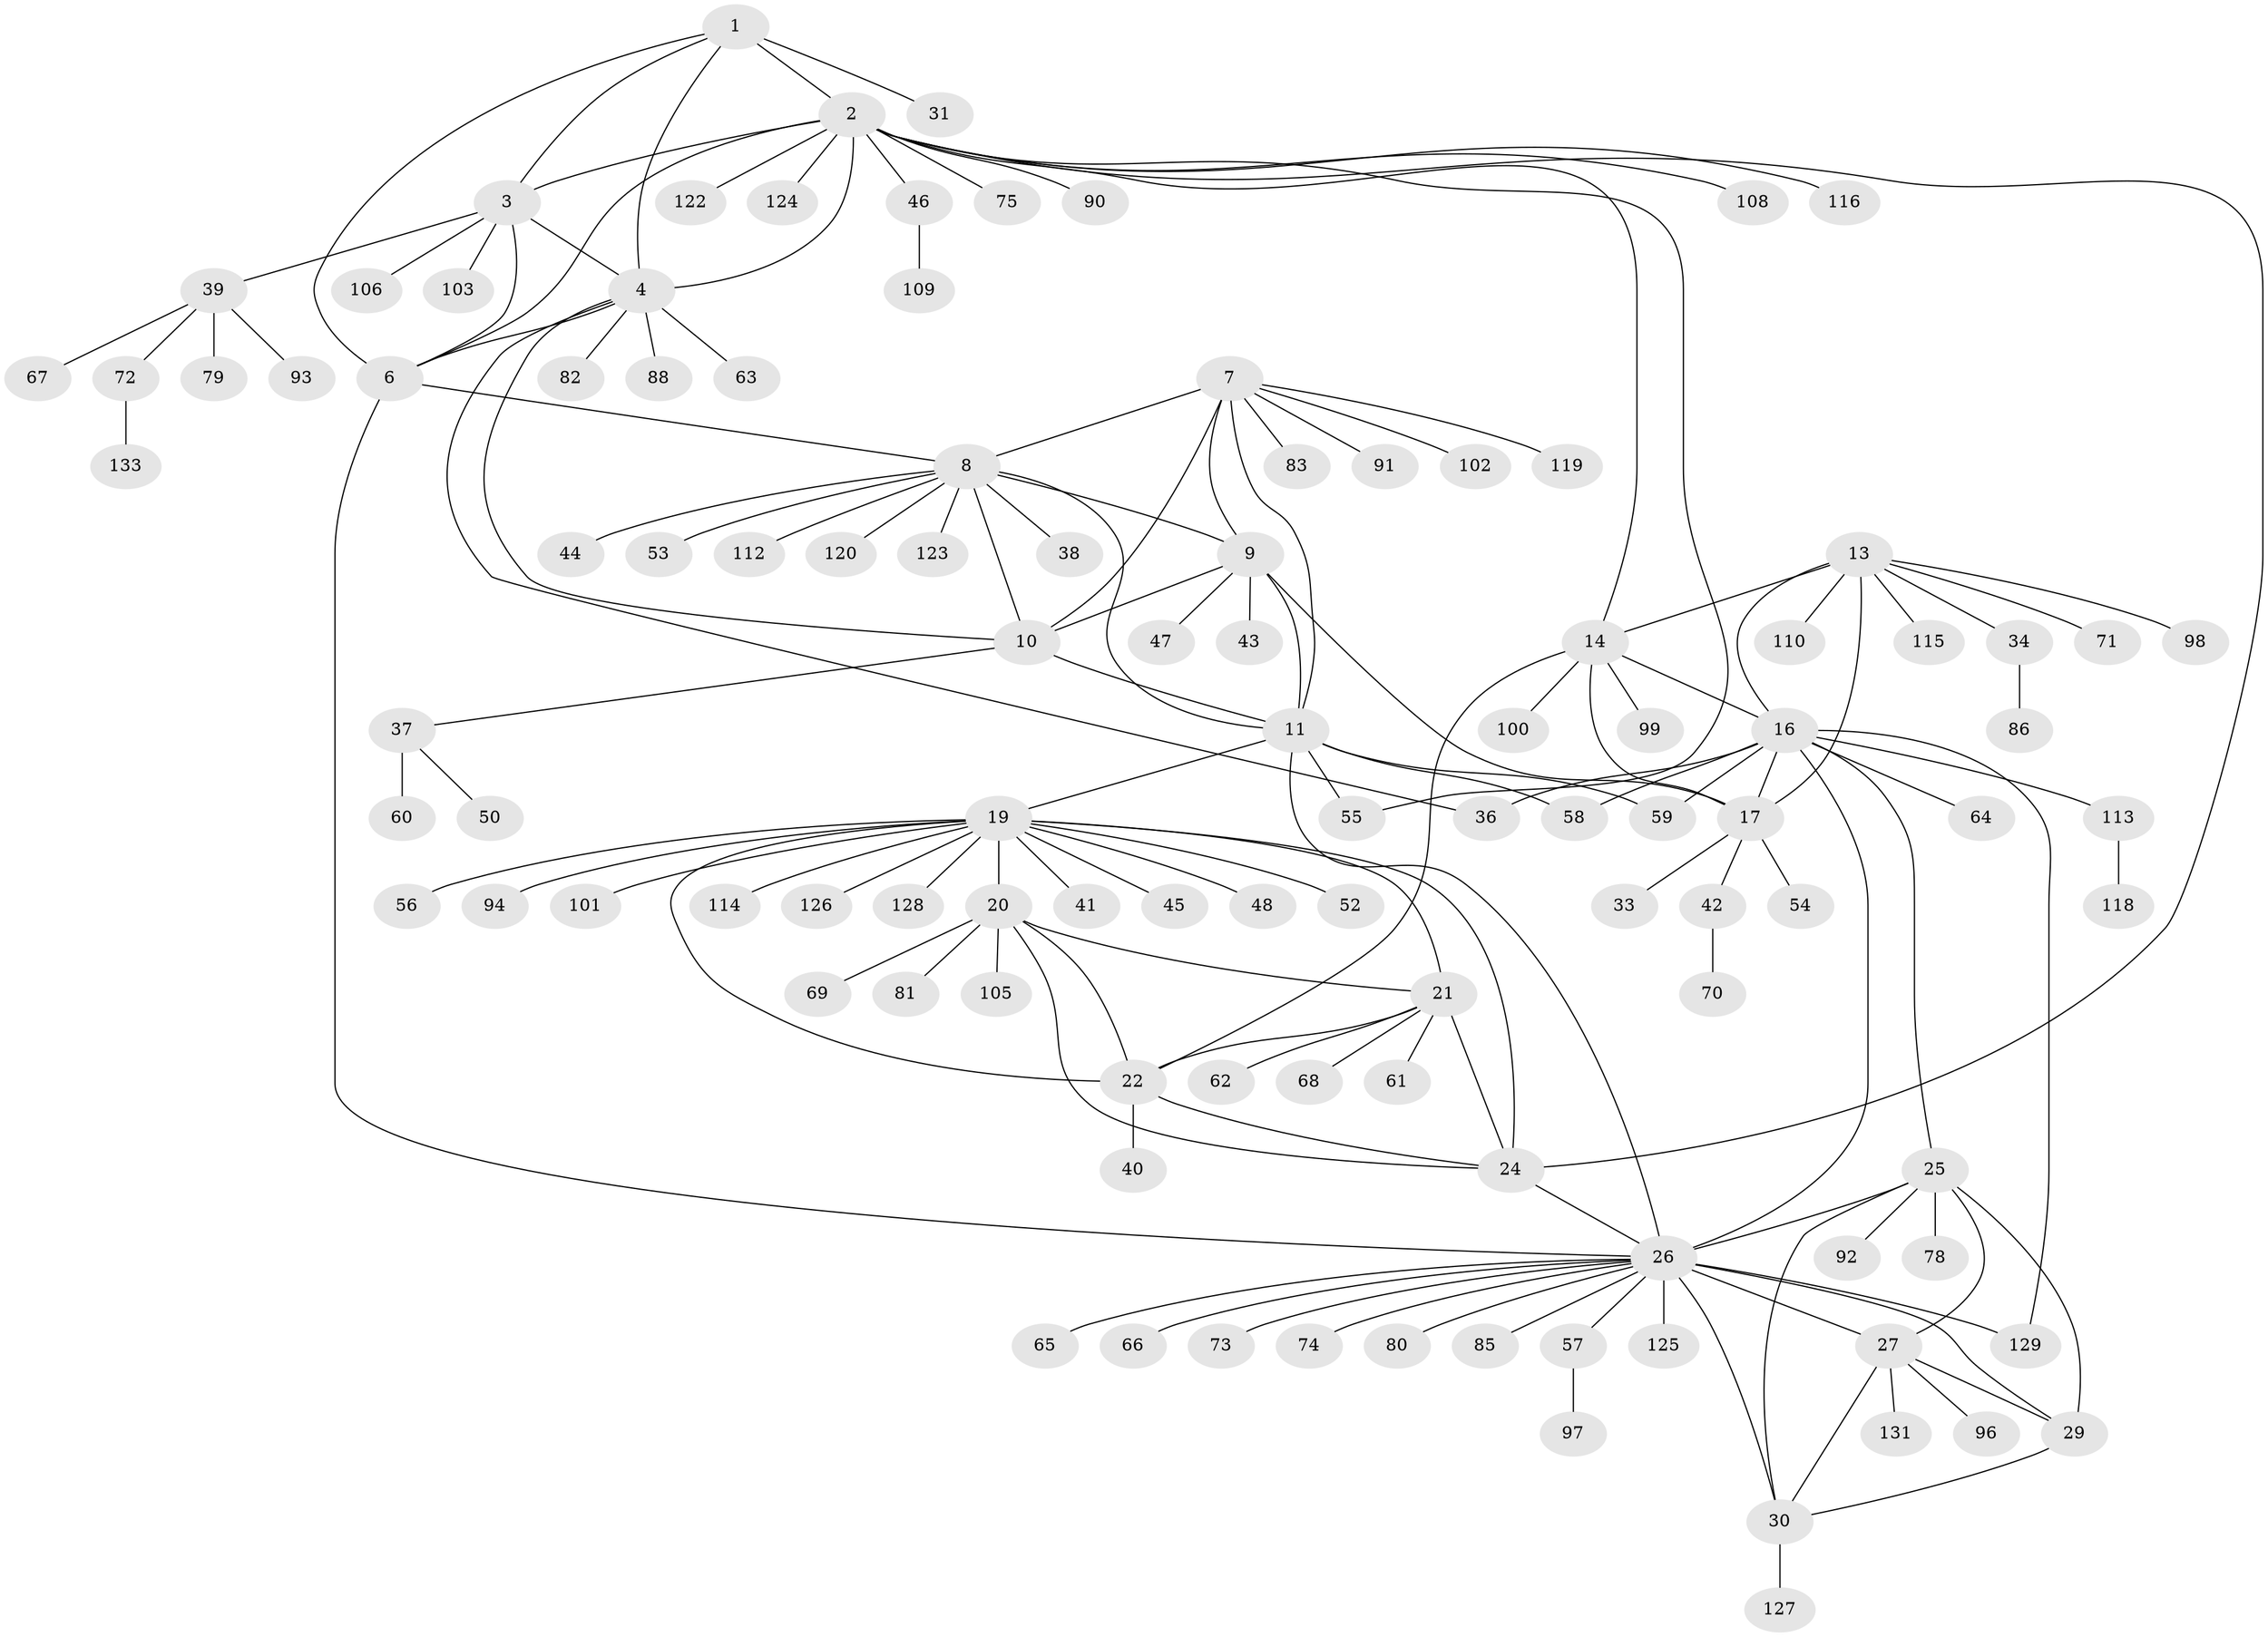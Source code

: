 // Generated by graph-tools (version 1.1) at 2025/52/02/27/25 19:52:20]
// undirected, 110 vertices, 149 edges
graph export_dot {
graph [start="1"]
  node [color=gray90,style=filled];
  1 [super="+117"];
  2 [super="+5"];
  3 [super="+32"];
  4 [super="+87"];
  6 [super="+76"];
  7 [super="+95"];
  8 [super="+35"];
  9 [super="+130"];
  10;
  11 [super="+12"];
  13 [super="+49"];
  14 [super="+15"];
  16 [super="+84"];
  17 [super="+18"];
  19 [super="+23"];
  20 [super="+104"];
  21 [super="+111"];
  22;
  24 [super="+134"];
  25 [super="+51"];
  26 [super="+28"];
  27;
  29;
  30;
  31;
  33;
  34;
  36;
  37;
  38;
  39 [super="+121"];
  40;
  41;
  42;
  43;
  44;
  45 [super="+77"];
  46;
  47;
  48;
  50;
  52;
  53;
  54;
  55;
  56;
  57 [super="+89"];
  58;
  59;
  60;
  61;
  62;
  63;
  64;
  65;
  66;
  67;
  68;
  69;
  70;
  71;
  72;
  73;
  74;
  75;
  78;
  79;
  80;
  81;
  82;
  83;
  85;
  86;
  88;
  90;
  91;
  92;
  93;
  94;
  96;
  97;
  98;
  99;
  100;
  101;
  102;
  103 [super="+107"];
  105;
  106;
  108;
  109;
  110;
  112;
  113 [super="+132"];
  114;
  115;
  116;
  118;
  119;
  120;
  122;
  123;
  124;
  125;
  126;
  127;
  128;
  129;
  131;
  133;
  1 -- 2 [weight=2];
  1 -- 3;
  1 -- 4;
  1 -- 6;
  1 -- 31;
  2 -- 3 [weight=2];
  2 -- 4 [weight=2];
  2 -- 6 [weight=2];
  2 -- 24;
  2 -- 55;
  2 -- 124;
  2 -- 90;
  2 -- 75;
  2 -- 108;
  2 -- 46;
  2 -- 116;
  2 -- 122;
  2 -- 14;
  3 -- 4;
  3 -- 6;
  3 -- 39;
  3 -- 106;
  3 -- 103;
  4 -- 6;
  4 -- 10;
  4 -- 36;
  4 -- 63;
  4 -- 82;
  4 -- 88;
  6 -- 26;
  6 -- 8;
  7 -- 8;
  7 -- 9;
  7 -- 10;
  7 -- 11 [weight=2];
  7 -- 83;
  7 -- 91;
  7 -- 102;
  7 -- 119;
  8 -- 9;
  8 -- 10;
  8 -- 11 [weight=2];
  8 -- 38;
  8 -- 44;
  8 -- 53;
  8 -- 120;
  8 -- 123;
  8 -- 112;
  9 -- 10;
  9 -- 11 [weight=2];
  9 -- 43;
  9 -- 47;
  9 -- 17;
  10 -- 11 [weight=2];
  10 -- 37;
  11 -- 26;
  11 -- 55;
  11 -- 58;
  11 -- 59;
  11 -- 19;
  13 -- 14 [weight=2];
  13 -- 16;
  13 -- 17 [weight=2];
  13 -- 34;
  13 -- 71;
  13 -- 98;
  13 -- 110;
  13 -- 115;
  14 -- 16 [weight=2];
  14 -- 17 [weight=4];
  14 -- 99;
  14 -- 100;
  14 -- 22;
  16 -- 17 [weight=2];
  16 -- 36;
  16 -- 58;
  16 -- 59;
  16 -- 64;
  16 -- 113;
  16 -- 129;
  16 -- 26;
  16 -- 25;
  17 -- 33;
  17 -- 54;
  17 -- 42;
  19 -- 20 [weight=2];
  19 -- 21 [weight=2];
  19 -- 22 [weight=2];
  19 -- 24 [weight=2];
  19 -- 41;
  19 -- 45;
  19 -- 48;
  19 -- 52;
  19 -- 101;
  19 -- 114;
  19 -- 128;
  19 -- 126;
  19 -- 56;
  19 -- 94;
  20 -- 21;
  20 -- 22;
  20 -- 24;
  20 -- 69;
  20 -- 81;
  20 -- 105;
  21 -- 22;
  21 -- 24;
  21 -- 61;
  21 -- 62;
  21 -- 68;
  22 -- 24;
  22 -- 40;
  24 -- 26;
  25 -- 26 [weight=2];
  25 -- 27;
  25 -- 29;
  25 -- 30;
  25 -- 78;
  25 -- 92;
  26 -- 27 [weight=2];
  26 -- 29 [weight=2];
  26 -- 30 [weight=2];
  26 -- 65;
  26 -- 66;
  26 -- 85;
  26 -- 129;
  26 -- 73;
  26 -- 74;
  26 -- 80;
  26 -- 125;
  26 -- 57;
  27 -- 29;
  27 -- 30;
  27 -- 96;
  27 -- 131;
  29 -- 30;
  30 -- 127;
  34 -- 86;
  37 -- 50;
  37 -- 60;
  39 -- 67;
  39 -- 72;
  39 -- 79;
  39 -- 93;
  42 -- 70;
  46 -- 109;
  57 -- 97;
  72 -- 133;
  113 -- 118;
}
